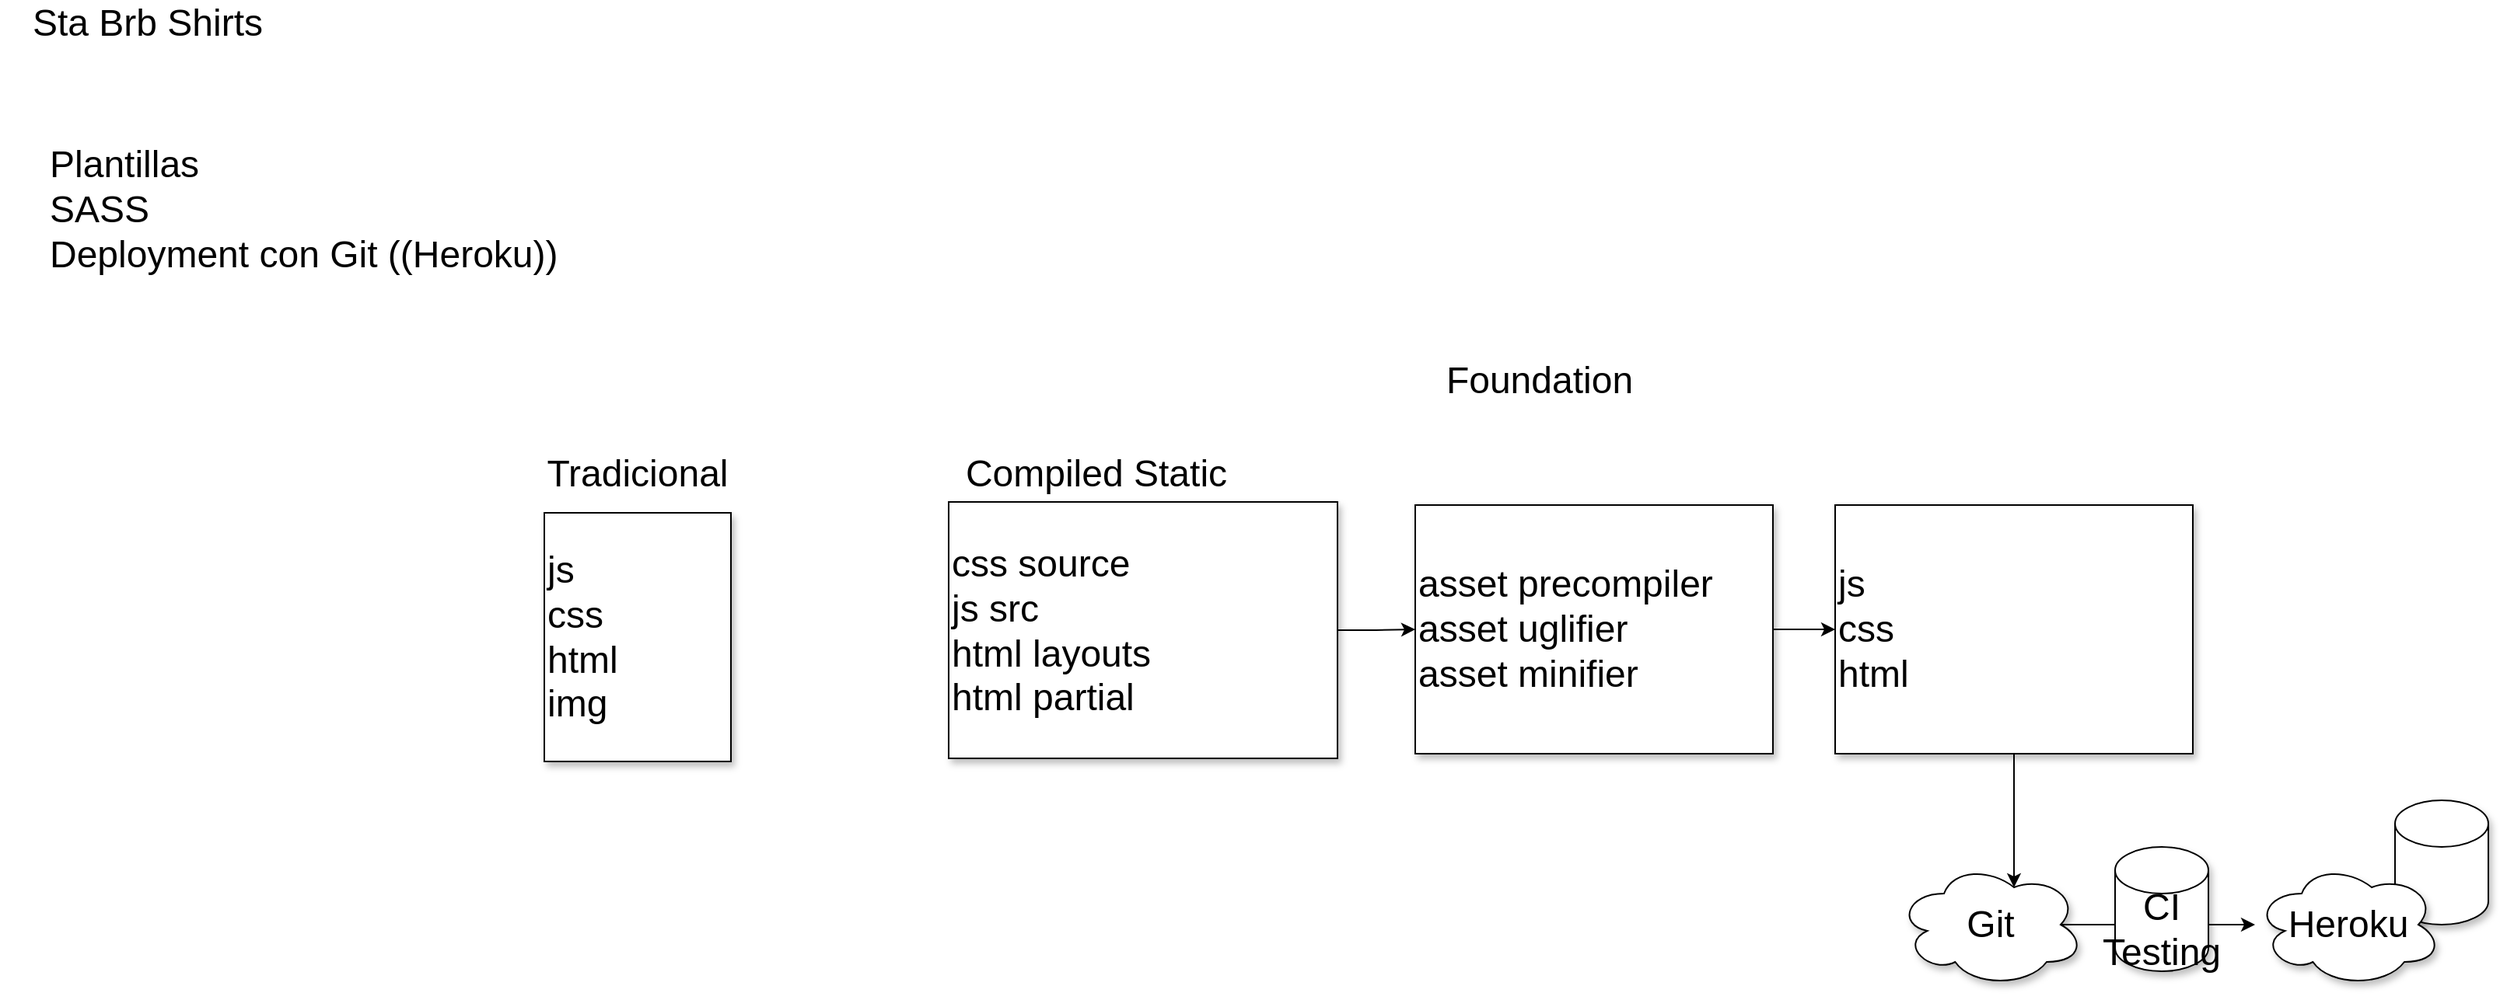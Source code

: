 <mxfile version="14.1.8" type="device"><diagram id="pt_FnyaSTkc1nj3gc2mA" name="Page-1"><mxGraphModel dx="1164" dy="808" grid="1" gridSize="10" guides="1" tooltips="1" connect="1" arrows="1" fold="1" page="1" pageScale="1" pageWidth="1100" pageHeight="850" math="0" shadow="0"><root><mxCell id="0"/><mxCell id="1" parent="0"/><mxCell id="B3ii9JhQZ6WmFu7gf51K-15" value="" style="shape=cylinder3;whiteSpace=wrap;html=1;boundedLbl=1;backgroundOutline=1;size=15;shadow=1;fontSize=24;align=left;" vertex="1" parent="1"><mxGeometry x="1550" y="530" width="60" height="80" as="geometry"/></mxCell><mxCell id="B3ii9JhQZ6WmFu7gf51K-1" value="Sta Brb Shirts" style="text;html=1;strokeColor=none;fillColor=none;align=center;verticalAlign=middle;whiteSpace=wrap;rounded=0;fontSize=24;" vertex="1" parent="1"><mxGeometry x="10" y="20" width="190" height="20" as="geometry"/></mxCell><mxCell id="B3ii9JhQZ6WmFu7gf51K-2" value="Foundation" style="text;html=1;strokeColor=none;fillColor=none;align=center;verticalAlign=middle;whiteSpace=wrap;rounded=0;fontSize=24;" vertex="1" parent="1"><mxGeometry x="980" y="250" width="40" height="20" as="geometry"/></mxCell><mxCell id="B3ii9JhQZ6WmFu7gf51K-3" value="Plantillas&lt;br&gt;SASS&lt;br&gt;Deployment con Git ((Heroku))" style="text;html=1;strokeColor=none;fillColor=none;align=left;verticalAlign=middle;whiteSpace=wrap;rounded=0;fontSize=24;shadow=1;" vertex="1" parent="1"><mxGeometry x="40" y="80" width="360" height="140" as="geometry"/></mxCell><mxCell id="B3ii9JhQZ6WmFu7gf51K-4" value="js&lt;br&gt;css&lt;br&gt;html&lt;br&gt;img" style="rounded=0;whiteSpace=wrap;html=1;shadow=1;fontSize=24;align=left;" vertex="1" parent="1"><mxGeometry x="360" y="345" width="120" height="160" as="geometry"/></mxCell><mxCell id="B3ii9JhQZ6WmFu7gf51K-5" value="Tradicional" style="text;html=1;strokeColor=none;fillColor=none;align=center;verticalAlign=middle;whiteSpace=wrap;rounded=0;shadow=1;fontSize=24;" vertex="1" parent="1"><mxGeometry x="400" y="310" width="40" height="20" as="geometry"/></mxCell><mxCell id="B3ii9JhQZ6WmFu7gf51K-6" value="Compiled Static" style="text;html=1;strokeColor=none;fillColor=none;align=center;verticalAlign=middle;whiteSpace=wrap;rounded=0;shadow=1;fontSize=24;" vertex="1" parent="1"><mxGeometry x="610" y="310" width="210" height="20" as="geometry"/></mxCell><mxCell id="B3ii9JhQZ6WmFu7gf51K-9" style="edgeStyle=orthogonalEdgeStyle;rounded=0;orthogonalLoop=1;jettySize=auto;html=1;exitX=1;exitY=0.5;exitDx=0;exitDy=0;entryX=0;entryY=0.5;entryDx=0;entryDy=0;fontSize=24;" edge="1" parent="1" source="B3ii9JhQZ6WmFu7gf51K-7" target="B3ii9JhQZ6WmFu7gf51K-8"><mxGeometry relative="1" as="geometry"/></mxCell><mxCell id="B3ii9JhQZ6WmFu7gf51K-7" value="css source&lt;br&gt;js src&lt;br&gt;html layouts&lt;br&gt;html partial" style="rounded=0;whiteSpace=wrap;html=1;shadow=1;fontSize=24;align=left;" vertex="1" parent="1"><mxGeometry x="620" y="338" width="250" height="165" as="geometry"/></mxCell><mxCell id="B3ii9JhQZ6WmFu7gf51K-11" style="edgeStyle=orthogonalEdgeStyle;rounded=0;orthogonalLoop=1;jettySize=auto;html=1;exitX=1;exitY=0.5;exitDx=0;exitDy=0;entryX=0;entryY=0.5;entryDx=0;entryDy=0;fontSize=24;" edge="1" parent="1" source="B3ii9JhQZ6WmFu7gf51K-8" target="B3ii9JhQZ6WmFu7gf51K-10"><mxGeometry relative="1" as="geometry"/></mxCell><mxCell id="B3ii9JhQZ6WmFu7gf51K-8" value="asset precompiler&lt;br&gt;asset uglifier&lt;br&gt;asset minifier" style="rounded=0;whiteSpace=wrap;html=1;shadow=1;fontSize=24;align=left;" vertex="1" parent="1"><mxGeometry x="920" y="340" width="230" height="160" as="geometry"/></mxCell><mxCell id="B3ii9JhQZ6WmFu7gf51K-13" style="edgeStyle=orthogonalEdgeStyle;rounded=0;orthogonalLoop=1;jettySize=auto;html=1;exitX=0.5;exitY=1;exitDx=0;exitDy=0;entryX=0.625;entryY=0.2;entryDx=0;entryDy=0;entryPerimeter=0;fontSize=24;" edge="1" parent="1" source="B3ii9JhQZ6WmFu7gf51K-10" target="B3ii9JhQZ6WmFu7gf51K-12"><mxGeometry relative="1" as="geometry"/></mxCell><mxCell id="B3ii9JhQZ6WmFu7gf51K-10" value="js&lt;br&gt;css&lt;br&gt;html&lt;br&gt;" style="rounded=0;whiteSpace=wrap;html=1;shadow=1;fontSize=24;align=left;" vertex="1" parent="1"><mxGeometry x="1190" y="340" width="230" height="160" as="geometry"/></mxCell><mxCell id="B3ii9JhQZ6WmFu7gf51K-16" style="edgeStyle=orthogonalEdgeStyle;rounded=0;orthogonalLoop=1;jettySize=auto;html=1;exitX=0.875;exitY=0.5;exitDx=0;exitDy=0;exitPerimeter=0;fontSize=24;" edge="1" parent="1" source="B3ii9JhQZ6WmFu7gf51K-12" target="B3ii9JhQZ6WmFu7gf51K-14"><mxGeometry relative="1" as="geometry"/></mxCell><mxCell id="B3ii9JhQZ6WmFu7gf51K-12" value="Git" style="ellipse;shape=cloud;whiteSpace=wrap;html=1;shadow=1;fontSize=24;align=center;" vertex="1" parent="1"><mxGeometry x="1230" y="570" width="120" height="80" as="geometry"/></mxCell><mxCell id="B3ii9JhQZ6WmFu7gf51K-14" value="Heroku" style="ellipse;shape=cloud;whiteSpace=wrap;html=1;shadow=1;fontSize=24;align=center;" vertex="1" parent="1"><mxGeometry x="1460" y="570" width="120" height="80" as="geometry"/></mxCell><mxCell id="B3ii9JhQZ6WmFu7gf51K-17" value="CI Testing" style="shape=cylinder3;whiteSpace=wrap;html=1;boundedLbl=1;backgroundOutline=1;size=15;shadow=1;fontSize=24;align=center;" vertex="1" parent="1"><mxGeometry x="1370" y="560" width="60" height="80" as="geometry"/></mxCell></root></mxGraphModel></diagram></mxfile>